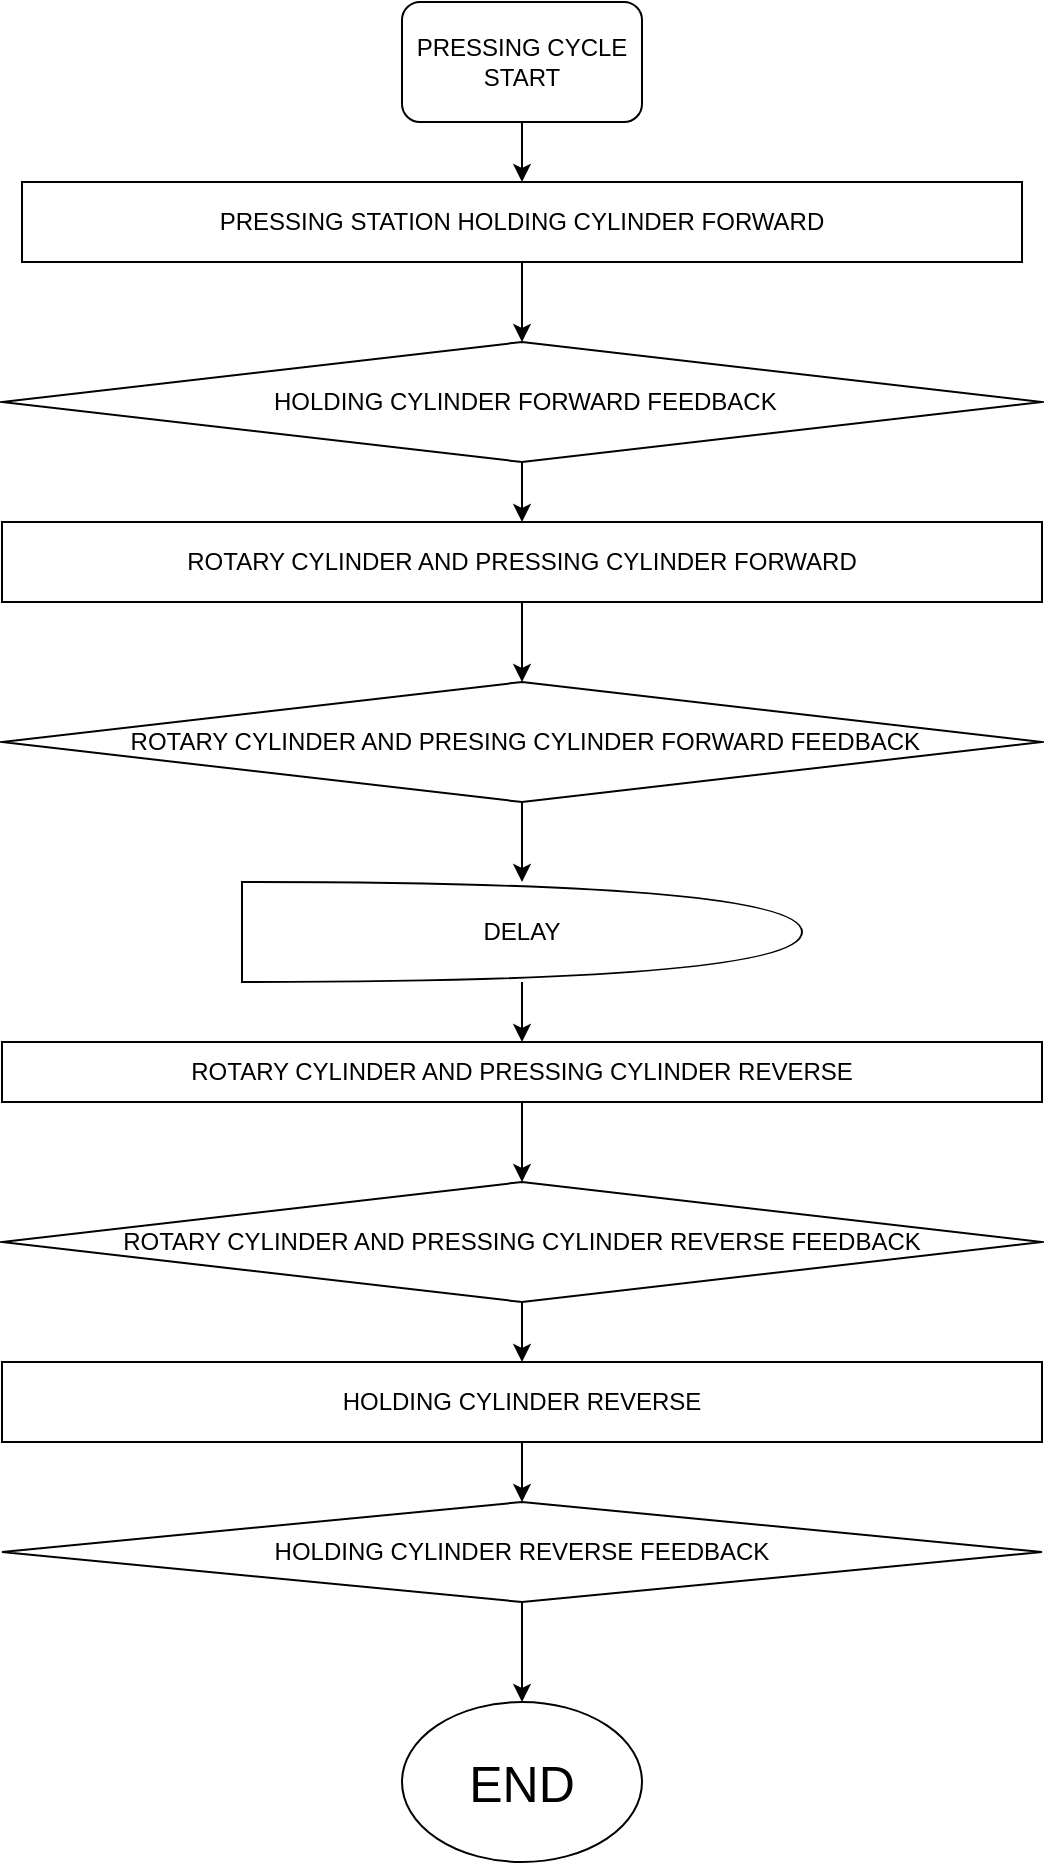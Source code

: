 <mxfile version="21.1.5" type="device">
  <diagram name="Page-1" id="fMW34U77XS3kvZNbf75p">
    <mxGraphModel dx="1059" dy="627" grid="1" gridSize="10" guides="1" tooltips="1" connect="1" arrows="1" fold="1" page="1" pageScale="1" pageWidth="850" pageHeight="1100" math="0" shadow="0">
      <root>
        <mxCell id="0" />
        <mxCell id="1" parent="0" />
        <mxCell id="fEBj9nqrSdAIoazs6dWx-3" style="edgeStyle=orthogonalEdgeStyle;rounded=0;orthogonalLoop=1;jettySize=auto;html=1;exitX=0.5;exitY=1;exitDx=0;exitDy=0;entryX=0.5;entryY=0;entryDx=0;entryDy=0;" edge="1" parent="1" source="fEBj9nqrSdAIoazs6dWx-1" target="fEBj9nqrSdAIoazs6dWx-2">
          <mxGeometry relative="1" as="geometry" />
        </mxCell>
        <mxCell id="fEBj9nqrSdAIoazs6dWx-1" value="PRESSING CYCLE START" style="rounded=1;whiteSpace=wrap;html=1;" vertex="1" parent="1">
          <mxGeometry x="350" y="20" width="120" height="60" as="geometry" />
        </mxCell>
        <mxCell id="fEBj9nqrSdAIoazs6dWx-5" value="" style="edgeStyle=orthogonalEdgeStyle;rounded=0;orthogonalLoop=1;jettySize=auto;html=1;" edge="1" parent="1" source="fEBj9nqrSdAIoazs6dWx-2" target="fEBj9nqrSdAIoazs6dWx-4">
          <mxGeometry relative="1" as="geometry" />
        </mxCell>
        <mxCell id="fEBj9nqrSdAIoazs6dWx-2" value="PRESSING STATION HOLDING CYLINDER FORWARD" style="rounded=0;whiteSpace=wrap;html=1;" vertex="1" parent="1">
          <mxGeometry x="160" y="110" width="500" height="40" as="geometry" />
        </mxCell>
        <mxCell id="fEBj9nqrSdAIoazs6dWx-7" style="edgeStyle=orthogonalEdgeStyle;rounded=0;orthogonalLoop=1;jettySize=auto;html=1;exitX=0.5;exitY=1;exitDx=0;exitDy=0;entryX=0.5;entryY=0;entryDx=0;entryDy=0;" edge="1" parent="1" source="fEBj9nqrSdAIoazs6dWx-4" target="fEBj9nqrSdAIoazs6dWx-6">
          <mxGeometry relative="1" as="geometry" />
        </mxCell>
        <mxCell id="fEBj9nqrSdAIoazs6dWx-4" value="&amp;nbsp;HOLDING CYLINDER FORWARD FEEDBACK" style="rhombus;whiteSpace=wrap;html=1;rounded=0;" vertex="1" parent="1">
          <mxGeometry x="150" y="190" width="520" height="60" as="geometry" />
        </mxCell>
        <mxCell id="fEBj9nqrSdAIoazs6dWx-9" value="" style="edgeStyle=orthogonalEdgeStyle;rounded=0;orthogonalLoop=1;jettySize=auto;html=1;" edge="1" parent="1" source="fEBj9nqrSdAIoazs6dWx-6" target="fEBj9nqrSdAIoazs6dWx-8">
          <mxGeometry relative="1" as="geometry" />
        </mxCell>
        <mxCell id="fEBj9nqrSdAIoazs6dWx-6" value="&amp;nbsp;ROTARY CYLINDER AND PRESSING CYLINDER FORWARD&amp;nbsp;" style="rounded=0;whiteSpace=wrap;html=1;" vertex="1" parent="1">
          <mxGeometry x="150" y="280" width="520" height="40" as="geometry" />
        </mxCell>
        <mxCell id="fEBj9nqrSdAIoazs6dWx-16" style="edgeStyle=orthogonalEdgeStyle;rounded=0;orthogonalLoop=1;jettySize=auto;html=1;exitX=0.5;exitY=1;exitDx=0;exitDy=0;" edge="1" parent="1" source="fEBj9nqrSdAIoazs6dWx-8" target="fEBj9nqrSdAIoazs6dWx-12">
          <mxGeometry relative="1" as="geometry" />
        </mxCell>
        <mxCell id="fEBj9nqrSdAIoazs6dWx-8" value="&amp;nbsp;ROTARY CYLINDER AND PRESING CYLINDER FORWARD FEEDBACK" style="rhombus;whiteSpace=wrap;html=1;rounded=0;" vertex="1" parent="1">
          <mxGeometry x="150" y="360" width="520" height="60" as="geometry" />
        </mxCell>
        <mxCell id="fEBj9nqrSdAIoazs6dWx-18" value="" style="edgeStyle=orthogonalEdgeStyle;rounded=0;orthogonalLoop=1;jettySize=auto;html=1;" edge="1" parent="1" source="fEBj9nqrSdAIoazs6dWx-12" target="fEBj9nqrSdAIoazs6dWx-17">
          <mxGeometry relative="1" as="geometry" />
        </mxCell>
        <mxCell id="fEBj9nqrSdAIoazs6dWx-12" value="DELAY" style="shape=or;whiteSpace=wrap;html=1;" vertex="1" parent="1">
          <mxGeometry x="270" y="460" width="280" height="50" as="geometry" />
        </mxCell>
        <mxCell id="fEBj9nqrSdAIoazs6dWx-21" value="" style="edgeStyle=orthogonalEdgeStyle;rounded=0;orthogonalLoop=1;jettySize=auto;html=1;" edge="1" parent="1" source="fEBj9nqrSdAIoazs6dWx-17" target="fEBj9nqrSdAIoazs6dWx-20">
          <mxGeometry relative="1" as="geometry" />
        </mxCell>
        <mxCell id="fEBj9nqrSdAIoazs6dWx-17" value="ROTARY CYLINDER AND PRESSING CYLINDER REVERSE" style="whiteSpace=wrap;html=1;" vertex="1" parent="1">
          <mxGeometry x="150" y="540" width="520" height="30" as="geometry" />
        </mxCell>
        <mxCell id="fEBj9nqrSdAIoazs6dWx-24" value="" style="edgeStyle=orthogonalEdgeStyle;rounded=0;orthogonalLoop=1;jettySize=auto;html=1;" edge="1" parent="1" source="fEBj9nqrSdAIoazs6dWx-20" target="fEBj9nqrSdAIoazs6dWx-22">
          <mxGeometry relative="1" as="geometry" />
        </mxCell>
        <mxCell id="fEBj9nqrSdAIoazs6dWx-20" value="ROTARY CYLINDER AND PRESSING CYLINDER REVERSE FEEDBACK" style="rhombus;whiteSpace=wrap;html=1;" vertex="1" parent="1">
          <mxGeometry x="150" y="610" width="520" height="60" as="geometry" />
        </mxCell>
        <mxCell id="fEBj9nqrSdAIoazs6dWx-26" value="" style="edgeStyle=orthogonalEdgeStyle;rounded=0;orthogonalLoop=1;jettySize=auto;html=1;" edge="1" parent="1" source="fEBj9nqrSdAIoazs6dWx-22" target="fEBj9nqrSdAIoazs6dWx-25">
          <mxGeometry relative="1" as="geometry" />
        </mxCell>
        <mxCell id="fEBj9nqrSdAIoazs6dWx-22" value="HOLDING CYLINDER REVERSE" style="rounded=0;whiteSpace=wrap;html=1;" vertex="1" parent="1">
          <mxGeometry x="150" y="700" width="520" height="40" as="geometry" />
        </mxCell>
        <mxCell id="fEBj9nqrSdAIoazs6dWx-31" value="" style="edgeStyle=orthogonalEdgeStyle;rounded=0;orthogonalLoop=1;jettySize=auto;html=1;" edge="1" parent="1" source="fEBj9nqrSdAIoazs6dWx-25" target="fEBj9nqrSdAIoazs6dWx-29">
          <mxGeometry relative="1" as="geometry" />
        </mxCell>
        <mxCell id="fEBj9nqrSdAIoazs6dWx-25" value="HOLDING CYLINDER REVERSE FEEDBACK" style="rhombus;whiteSpace=wrap;html=1;rounded=0;" vertex="1" parent="1">
          <mxGeometry x="150" y="770" width="520" height="50" as="geometry" />
        </mxCell>
        <mxCell id="fEBj9nqrSdAIoazs6dWx-29" value="&lt;font style=&quot;font-size: 25px;&quot;&gt;END&lt;/font&gt;" style="ellipse;whiteSpace=wrap;html=1;" vertex="1" parent="1">
          <mxGeometry x="350" y="870" width="120" height="80" as="geometry" />
        </mxCell>
      </root>
    </mxGraphModel>
  </diagram>
</mxfile>
